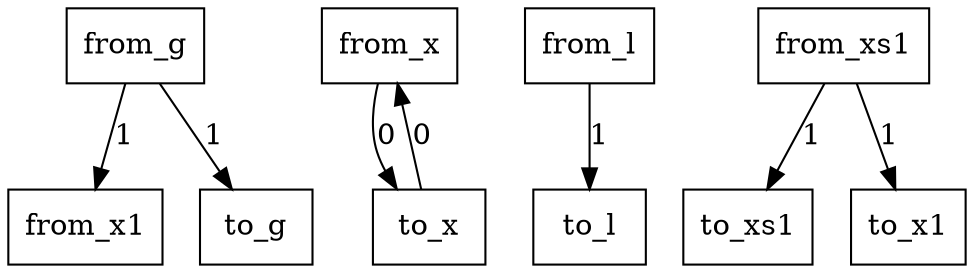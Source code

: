 digraph {
    graph [rankdir=TB
          ,bgcolor=transparent];
    node [shape=box
         ,fillcolor=white
         ,style=filled];
    0 [label=<from_x1>];
    1 [label=<from_x>];
    2 [label=<from_l>];
    3 [label=<from_xs1>];
    4 [label=<from_g>];
    5 [label=<to_g>];
    6 [label=<to_xs1>];
    7 [label=<to_l>];
    8 [label=<to_x>];
    9 [label=<to_x1>];
    1 -> 8 [label=0];
    2 -> 7 [label=1];
    3 -> 6 [label=1];
    3 -> 9 [label=1];
    4 -> 0 [label=1];
    4 -> 5 [label=1];
    8 -> 1 [label=0];
}